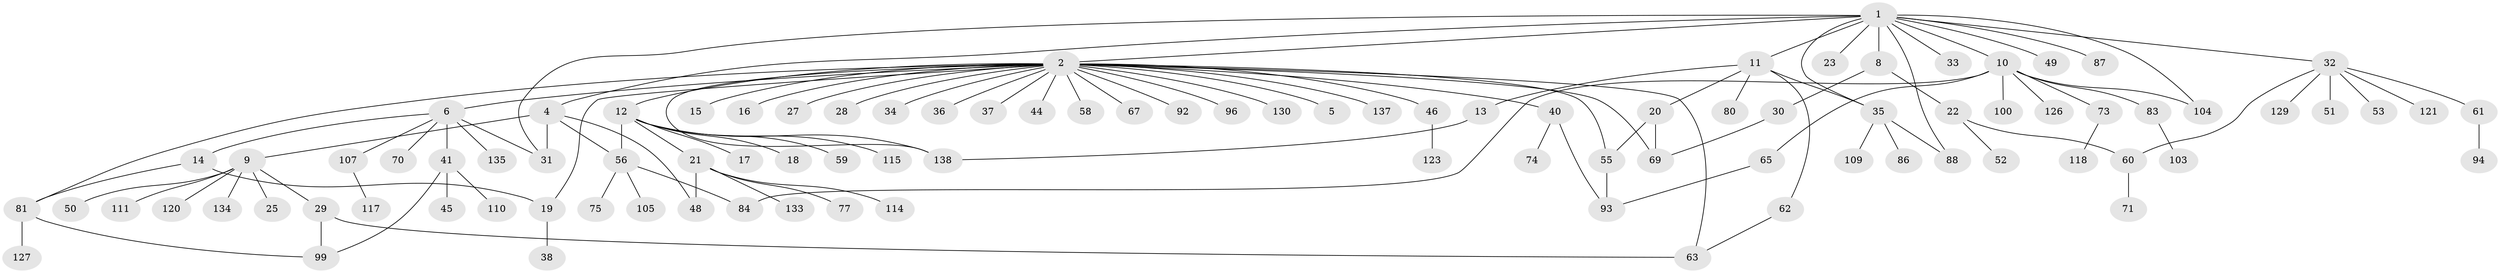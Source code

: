 // Generated by graph-tools (version 1.1) at 2025/51/02/27/25 19:51:58]
// undirected, 98 vertices, 119 edges
graph export_dot {
graph [start="1"]
  node [color=gray90,style=filled];
  1 [super="+3"];
  2 [super="+119"];
  4 [super="+7"];
  5;
  6 [super="+66"];
  8;
  9 [super="+47"];
  10 [super="+76"];
  11 [super="+97"];
  12 [super="+42"];
  13 [super="+26"];
  14 [super="+106"];
  15;
  16;
  17 [super="+131"];
  18 [super="+82"];
  19 [super="+124"];
  20 [super="+54"];
  21 [super="+43"];
  22 [super="+113"];
  23 [super="+24"];
  25;
  27;
  28;
  29 [super="+85"];
  30 [super="+90"];
  31;
  32 [super="+101"];
  33 [super="+91"];
  34;
  35 [super="+72"];
  36 [super="+39"];
  37;
  38;
  40 [super="+64"];
  41;
  44;
  45;
  46 [super="+95"];
  48;
  49 [super="+78"];
  50;
  51;
  52 [super="+79"];
  53 [super="+116"];
  55 [super="+68"];
  56 [super="+57"];
  58;
  59;
  60 [super="+132"];
  61 [super="+98"];
  62 [super="+89"];
  63 [super="+112"];
  65;
  67;
  69 [super="+108"];
  70;
  71;
  73;
  74;
  75;
  77;
  80;
  81 [super="+102"];
  83 [super="+128"];
  84;
  86;
  87;
  88;
  92;
  93;
  94 [super="+125"];
  96;
  99;
  100;
  103;
  104;
  105;
  107;
  109;
  110;
  111 [super="+136"];
  114;
  115;
  117;
  118 [super="+122"];
  120;
  121;
  123;
  126;
  127;
  129;
  130;
  133;
  134;
  135;
  137;
  138;
  1 -- 2;
  1 -- 4;
  1 -- 23;
  1 -- 33;
  1 -- 35;
  1 -- 104;
  1 -- 11 [weight=2];
  1 -- 32;
  1 -- 8;
  1 -- 10;
  1 -- 49;
  1 -- 87;
  1 -- 88;
  1 -- 31;
  2 -- 5;
  2 -- 6;
  2 -- 12;
  2 -- 15;
  2 -- 16;
  2 -- 19;
  2 -- 27;
  2 -- 28;
  2 -- 34;
  2 -- 36;
  2 -- 37;
  2 -- 40;
  2 -- 44;
  2 -- 46;
  2 -- 55;
  2 -- 58;
  2 -- 63;
  2 -- 67;
  2 -- 69;
  2 -- 81;
  2 -- 92;
  2 -- 96;
  2 -- 130;
  2 -- 137;
  2 -- 138;
  4 -- 9;
  4 -- 31;
  4 -- 48;
  4 -- 56;
  6 -- 14;
  6 -- 31;
  6 -- 41;
  6 -- 70;
  6 -- 107;
  6 -- 135;
  8 -- 22;
  8 -- 30;
  9 -- 25;
  9 -- 29;
  9 -- 111;
  9 -- 134;
  9 -- 120;
  9 -- 50;
  10 -- 65;
  10 -- 73;
  10 -- 83;
  10 -- 84;
  10 -- 100;
  10 -- 104;
  10 -- 126;
  11 -- 13;
  11 -- 20;
  11 -- 35;
  11 -- 62;
  11 -- 80;
  12 -- 17;
  12 -- 18;
  12 -- 21;
  12 -- 56;
  12 -- 59;
  12 -- 115;
  12 -- 138;
  13 -- 138;
  14 -- 81;
  14 -- 19;
  19 -- 38;
  20 -- 55;
  20 -- 69;
  21 -- 48;
  21 -- 77;
  21 -- 114;
  21 -- 133;
  22 -- 52;
  22 -- 60;
  29 -- 99;
  29 -- 63;
  30 -- 69;
  32 -- 51;
  32 -- 53;
  32 -- 60;
  32 -- 61;
  32 -- 129;
  32 -- 121;
  35 -- 86;
  35 -- 88;
  35 -- 109;
  40 -- 74;
  40 -- 93;
  41 -- 45;
  41 -- 99;
  41 -- 110;
  46 -- 123;
  55 -- 93;
  56 -- 75;
  56 -- 84;
  56 -- 105;
  60 -- 71;
  61 -- 94;
  62 -- 63;
  65 -- 93;
  73 -- 118;
  81 -- 99;
  81 -- 127;
  83 -- 103;
  107 -- 117;
}
